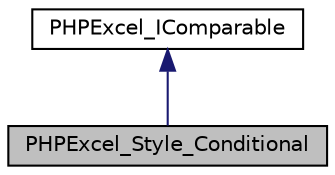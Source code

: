 digraph "PHPExcel_Style_Conditional"
{
  edge [fontname="Helvetica",fontsize="10",labelfontname="Helvetica",labelfontsize="10"];
  node [fontname="Helvetica",fontsize="10",shape=record];
  Node2 [label="PHPExcel_Style_Conditional",height=0.2,width=0.4,color="black", fillcolor="grey75", style="filled", fontcolor="black"];
  Node3 -> Node2 [dir="back",color="midnightblue",fontsize="10",style="solid",fontname="Helvetica"];
  Node3 [label="PHPExcel_IComparable",height=0.2,width=0.4,color="black", fillcolor="white", style="filled",URL="$interface_p_h_p_excel___i_comparable.html"];
}
